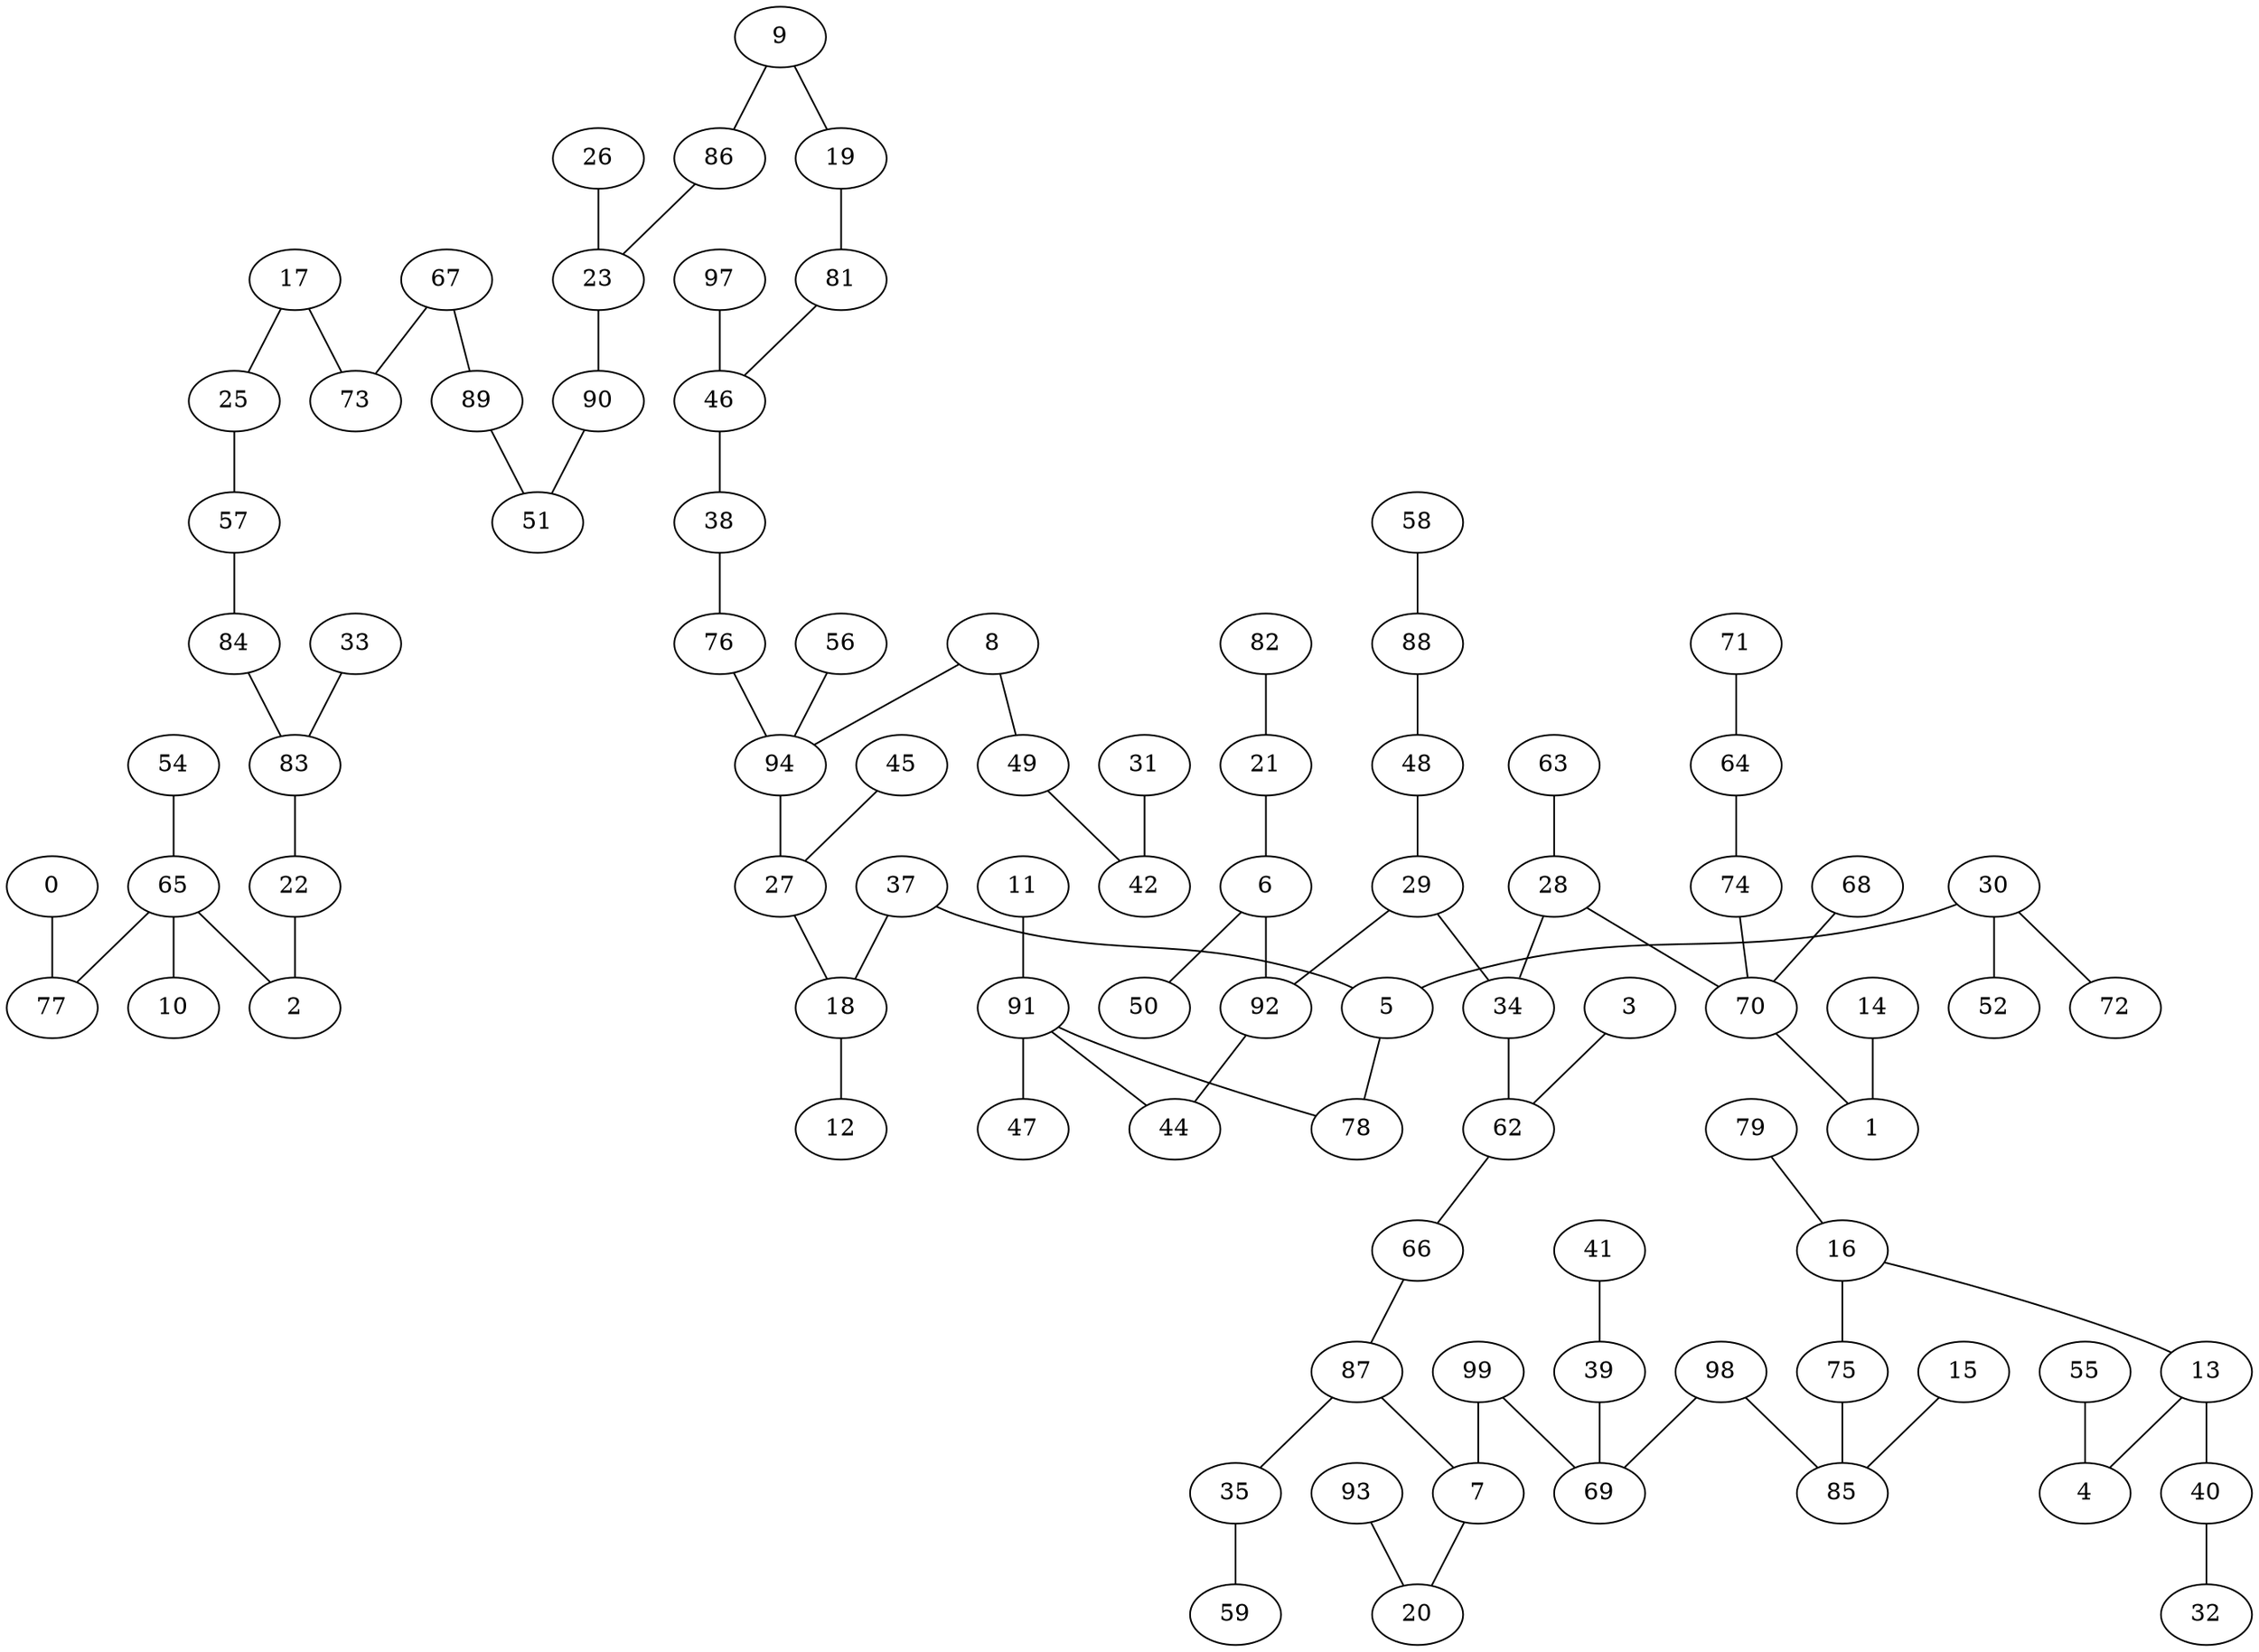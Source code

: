 graph DFS_R_grafoErdos_Renyi_100_138  {
0;
77;
65;
10;
54;
2;
22;
83;
84;
57;
25;
17;
73;
67;
89;
51;
90;
23;
86;
9;
19;
81;
46;
38;
76;
94;
56;
27;
45;
18;
12;
37;
5;
30;
52;
72;
78;
91;
47;
44;
92;
6;
50;
21;
82;
29;
48;
88;
58;
34;
62;
66;
87;
7;
99;
69;
98;
85;
75;
16;
13;
4;
55;
40;
32;
79;
15;
39;
41;
20;
93;
35;
59;
3;
28;
63;
70;
68;
74;
64;
71;
1;
14;
11;
8;
49;
42;
31;
97;
26;
33;
0 -- 77;
65 -- 77;
65 -- 10;
54 -- 65;
65 -- 2;
22 -- 2;
83 -- 22;
84 -- 83;
57 -- 84;
25 -- 57;
17 -- 25;
17 -- 73;
67 -- 73;
67 -- 89;
89 -- 51;
90 -- 51;
23 -- 90;
86 -- 23;
9 -- 86;
9 -- 19;
19 -- 81;
81 -- 46;
46 -- 38;
38 -- 76;
76 -- 94;
56 -- 94;
94 -- 27;
45 -- 27;
27 -- 18;
18 -- 12;
37 -- 18;
37 -- 5;
30 -- 5;
30 -- 52;
30 -- 72;
5 -- 78;
91 -- 78;
91 -- 47;
91 -- 44;
92 -- 44;
6 -- 92;
6 -- 50;
21 -- 6;
82 -- 21;
29 -- 92;
48 -- 29;
88 -- 48;
58 -- 88;
29 -- 34;
34 -- 62;
62 -- 66;
66 -- 87;
87 -- 7;
99 -- 7;
99 -- 69;
98 -- 69;
98 -- 85;
75 -- 85;
16 -- 75;
16 -- 13;
13 -- 4;
55 -- 4;
13 -- 40;
40 -- 32;
79 -- 16;
15 -- 85;
39 -- 69;
41 -- 39;
7 -- 20;
93 -- 20;
87 -- 35;
35 -- 59;
3 -- 62;
28 -- 34;
63 -- 28;
28 -- 70;
68 -- 70;
74 -- 70;
64 -- 74;
71 -- 64;
70 -- 1;
14 -- 1;
11 -- 91;
8 -- 94;
8 -- 49;
49 -- 42;
31 -- 42;
97 -- 46;
26 -- 23;
33 -- 83;
}
